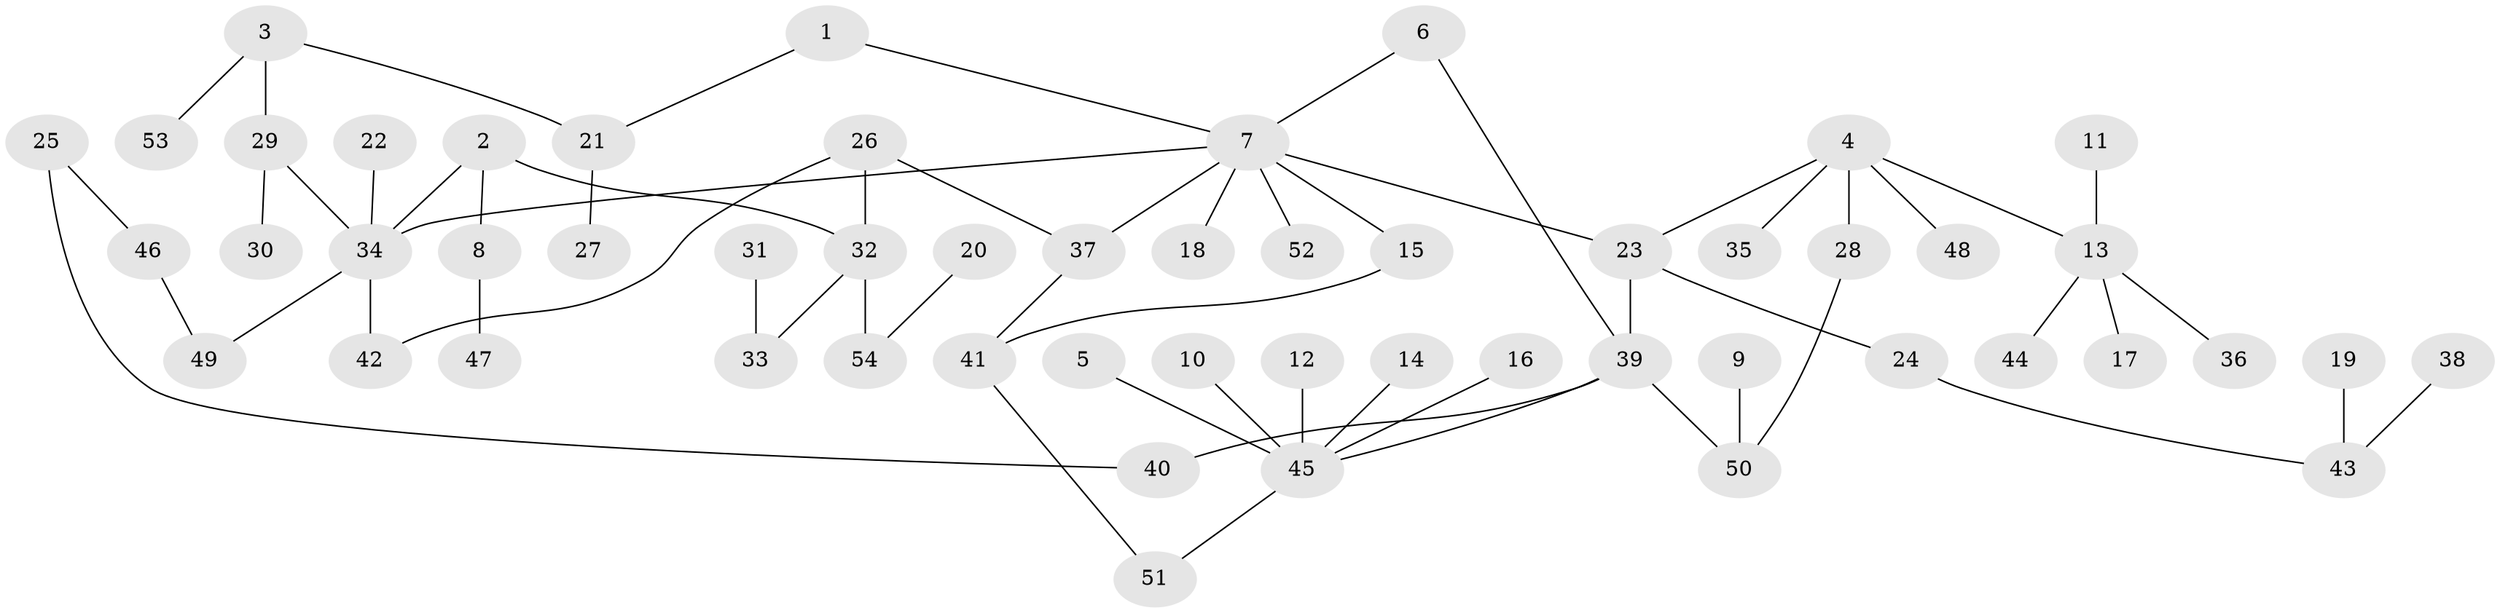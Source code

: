 // original degree distribution, {9: 0.007462686567164179, 5: 0.03731343283582089, 3: 0.1791044776119403, 8: 0.007462686567164179, 4: 0.07462686567164178, 6: 0.007462686567164179, 2: 0.23880597014925373, 1: 0.44776119402985076}
// Generated by graph-tools (version 1.1) at 2025/36/03/04/25 23:36:05]
// undirected, 54 vertices, 61 edges
graph export_dot {
  node [color=gray90,style=filled];
  1;
  2;
  3;
  4;
  5;
  6;
  7;
  8;
  9;
  10;
  11;
  12;
  13;
  14;
  15;
  16;
  17;
  18;
  19;
  20;
  21;
  22;
  23;
  24;
  25;
  26;
  27;
  28;
  29;
  30;
  31;
  32;
  33;
  34;
  35;
  36;
  37;
  38;
  39;
  40;
  41;
  42;
  43;
  44;
  45;
  46;
  47;
  48;
  49;
  50;
  51;
  52;
  53;
  54;
  1 -- 7 [weight=1.0];
  1 -- 21 [weight=1.0];
  2 -- 8 [weight=1.0];
  2 -- 32 [weight=1.0];
  2 -- 34 [weight=1.0];
  3 -- 21 [weight=1.0];
  3 -- 29 [weight=1.0];
  3 -- 53 [weight=1.0];
  4 -- 13 [weight=1.0];
  4 -- 23 [weight=1.0];
  4 -- 28 [weight=1.0];
  4 -- 35 [weight=1.0];
  4 -- 48 [weight=1.0];
  5 -- 45 [weight=1.0];
  6 -- 7 [weight=1.0];
  6 -- 39 [weight=1.0];
  7 -- 15 [weight=1.0];
  7 -- 18 [weight=1.0];
  7 -- 23 [weight=1.0];
  7 -- 34 [weight=1.0];
  7 -- 37 [weight=1.0];
  7 -- 52 [weight=1.0];
  8 -- 47 [weight=1.0];
  9 -- 50 [weight=1.0];
  10 -- 45 [weight=1.0];
  11 -- 13 [weight=1.0];
  12 -- 45 [weight=1.0];
  13 -- 17 [weight=1.0];
  13 -- 36 [weight=1.0];
  13 -- 44 [weight=1.0];
  14 -- 45 [weight=1.0];
  15 -- 41 [weight=1.0];
  16 -- 45 [weight=1.0];
  19 -- 43 [weight=1.0];
  20 -- 54 [weight=1.0];
  21 -- 27 [weight=1.0];
  22 -- 34 [weight=1.0];
  23 -- 24 [weight=1.0];
  23 -- 39 [weight=1.0];
  24 -- 43 [weight=1.0];
  25 -- 40 [weight=1.0];
  25 -- 46 [weight=1.0];
  26 -- 32 [weight=1.0];
  26 -- 37 [weight=1.0];
  26 -- 42 [weight=1.0];
  28 -- 50 [weight=1.0];
  29 -- 30 [weight=1.0];
  29 -- 34 [weight=1.0];
  31 -- 33 [weight=1.0];
  32 -- 33 [weight=1.0];
  32 -- 54 [weight=1.0];
  34 -- 42 [weight=1.0];
  34 -- 49 [weight=1.0];
  37 -- 41 [weight=1.0];
  38 -- 43 [weight=1.0];
  39 -- 40 [weight=1.0];
  39 -- 45 [weight=1.0];
  39 -- 50 [weight=1.0];
  41 -- 51 [weight=1.0];
  45 -- 51 [weight=1.0];
  46 -- 49 [weight=1.0];
}
